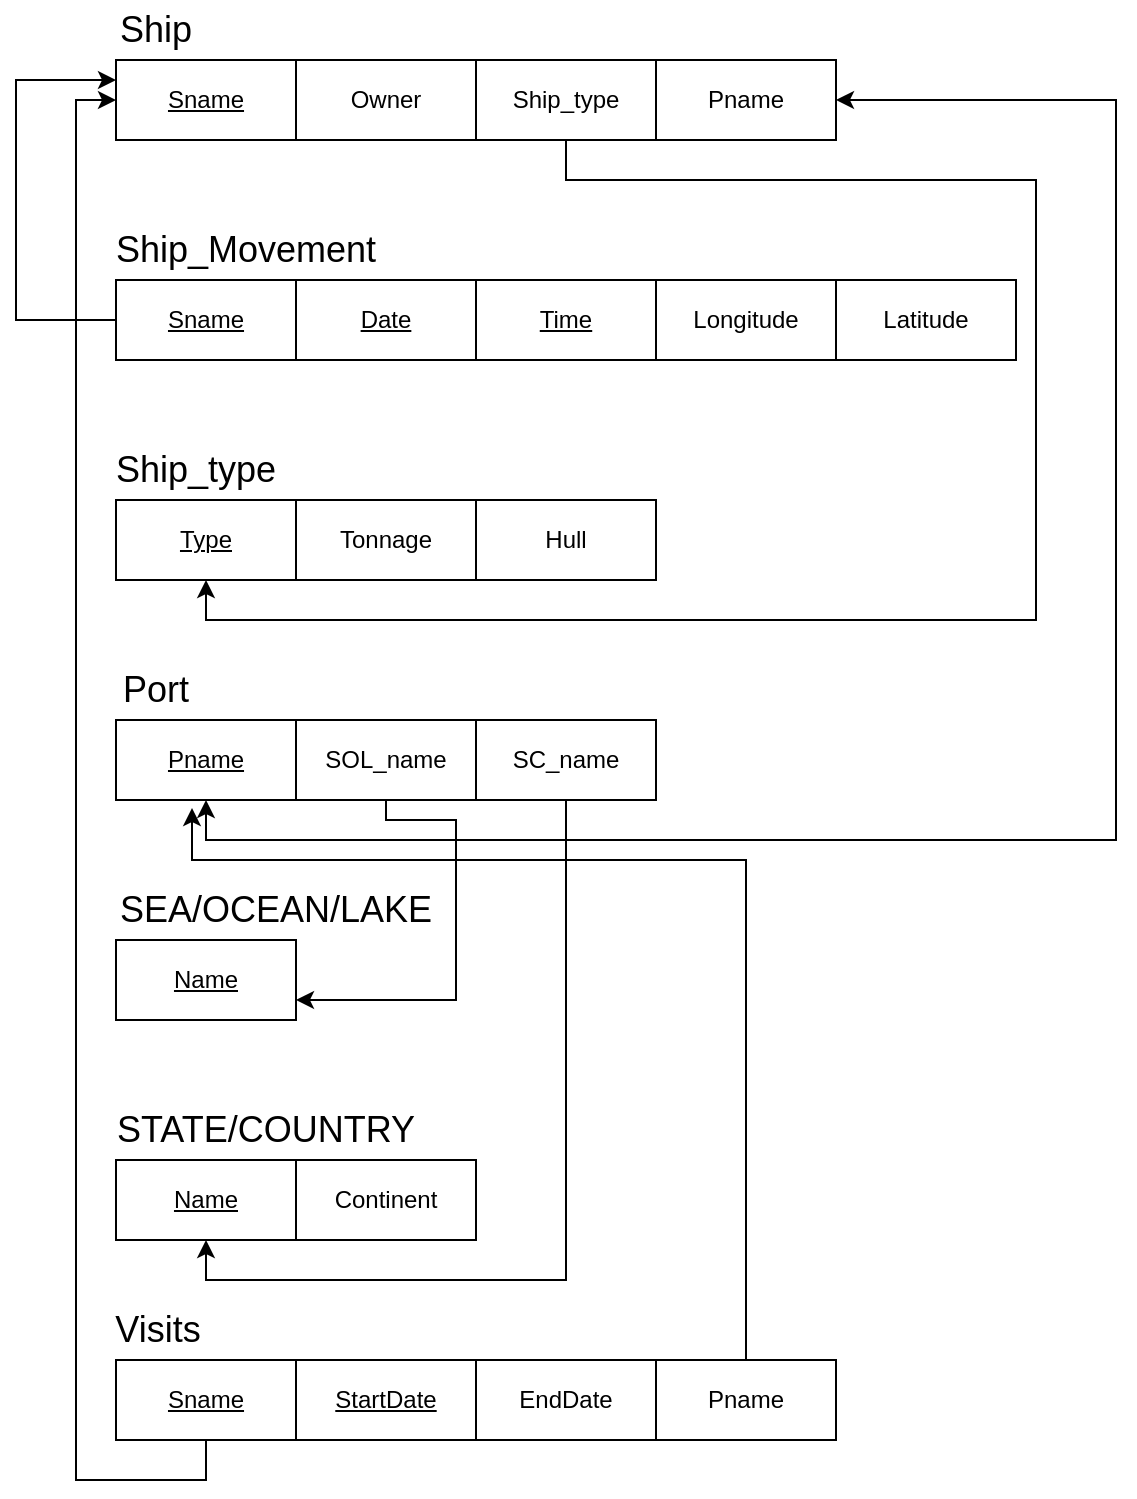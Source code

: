 <mxfile version="14.4.7" type="github">
  <diagram id="gJyXVvCACwAV23tm7yn-" name="Page-1">
    <mxGraphModel dx="1422" dy="705" grid="1" gridSize="10" guides="1" tooltips="1" connect="1" arrows="1" fold="1" page="1" pageScale="1" pageWidth="850" pageHeight="1100" math="0" shadow="0">
      <root>
        <mxCell id="0" />
        <mxCell id="1" parent="0" />
        <mxCell id="1VtM5w_SDw7AZWu6NxiK-1" value="&lt;u&gt;Sname&lt;/u&gt;" style="rounded=0;whiteSpace=wrap;html=1;" vertex="1" parent="1">
          <mxGeometry x="160" y="140" width="90" height="40" as="geometry" />
        </mxCell>
        <mxCell id="1VtM5w_SDw7AZWu6NxiK-2" value="Owner" style="rounded=0;whiteSpace=wrap;html=1;" vertex="1" parent="1">
          <mxGeometry x="250" y="140" width="90" height="40" as="geometry" />
        </mxCell>
        <mxCell id="1VtM5w_SDw7AZWu6NxiK-39" style="edgeStyle=orthogonalEdgeStyle;rounded=0;orthogonalLoop=1;jettySize=auto;html=1;exitX=0.5;exitY=1;exitDx=0;exitDy=0;entryX=0.5;entryY=1;entryDx=0;entryDy=0;" edge="1" parent="1" source="1VtM5w_SDw7AZWu6NxiK-3" target="1VtM5w_SDw7AZWu6NxiK-12">
          <mxGeometry relative="1" as="geometry">
            <Array as="points">
              <mxPoint x="385" y="200" />
              <mxPoint x="620" y="200" />
              <mxPoint x="620" y="420" />
              <mxPoint x="205" y="420" />
            </Array>
          </mxGeometry>
        </mxCell>
        <mxCell id="1VtM5w_SDw7AZWu6NxiK-3" value="Ship_type&lt;span style=&quot;color: rgba(0 , 0 , 0 , 0) ; font-family: monospace ; font-size: 0px&quot;&gt;%3CmxGraphModel%3E%3Croot%3E%3CmxCell%20id%3D%220%22%2F%3E%3CmxCell%20id%3D%221%22%20parent%3D%220%22%2F%3E%3CmxCell%20id%3D%222%22%20value%3D%22Owner%22%20style%3D%22rounded%3D0%3BwhiteSpace%3Dwrap%3Bhtml%3D1%3B%22%20vertex%3D%221%22%20parent%3D%221%22%3E%3CmxGeometry%20x%3D%22250%22%20y%3D%22140%22%20width%3D%2290%22%20height%3D%2240%22%20as%3D%22geometry%22%2F%3E%3C%2FmxCell%3E%3C%2Froot%3E%3C%2FmxGraphModel%3E&lt;/span&gt;&lt;span style=&quot;color: rgba(0 , 0 , 0 , 0) ; font-family: monospace ; font-size: 0px&quot;&gt;%3CmxGraphModel%3E%3Croot%3E%3CmxCell%20id%3D%220%22%2F%3E%3CmxCell%20id%3D%221%22%20parent%3D%220%22%2F%3E%3CmxCell%20id%3D%222%22%20value%3D%22Owner%22%20style%3D%22rounded%3D0%3BwhiteSpace%3Dwrap%3Bhtml%3D1%3B%22%20vertex%3D%221%22%20parent%3D%221%22%3E%3CmxGeometry%20x%3D%22250%22%20y%3D%22140%22%20width%3D%2290%22%20height%3D%2240%22%20as%3D%22geometry%22%2F%3E%3C%2FmxCell%3E%3C%2Froot%3E%3C%2FmxGraphModel%3E&lt;/span&gt;" style="rounded=0;whiteSpace=wrap;html=1;" vertex="1" parent="1">
          <mxGeometry x="340" y="140" width="90" height="40" as="geometry" />
        </mxCell>
        <mxCell id="1VtM5w_SDw7AZWu6NxiK-4" value="Pname" style="rounded=0;whiteSpace=wrap;html=1;" vertex="1" parent="1">
          <mxGeometry x="430" y="140" width="90" height="40" as="geometry" />
        </mxCell>
        <mxCell id="1VtM5w_SDw7AZWu6NxiK-5" value="&lt;font style=&quot;font-size: 18px&quot;&gt;Ship&lt;/font&gt;" style="text;html=1;strokeColor=none;fillColor=none;align=center;verticalAlign=middle;whiteSpace=wrap;rounded=0;" vertex="1" parent="1">
          <mxGeometry x="140" y="110" width="80" height="30" as="geometry" />
        </mxCell>
        <mxCell id="1VtM5w_SDw7AZWu6NxiK-42" style="edgeStyle=orthogonalEdgeStyle;rounded=0;orthogonalLoop=1;jettySize=auto;html=1;exitX=0;exitY=0.5;exitDx=0;exitDy=0;entryX=0;entryY=0.25;entryDx=0;entryDy=0;" edge="1" parent="1" source="1VtM5w_SDw7AZWu6NxiK-6" target="1VtM5w_SDw7AZWu6NxiK-1">
          <mxGeometry relative="1" as="geometry">
            <Array as="points">
              <mxPoint x="110" y="270" />
              <mxPoint x="110" y="150" />
            </Array>
          </mxGeometry>
        </mxCell>
        <mxCell id="1VtM5w_SDw7AZWu6NxiK-6" value="&lt;u&gt;Sname&lt;/u&gt;" style="rounded=0;whiteSpace=wrap;html=1;" vertex="1" parent="1">
          <mxGeometry x="160" y="250" width="90" height="40" as="geometry" />
        </mxCell>
        <mxCell id="1VtM5w_SDw7AZWu6NxiK-7" value="&lt;u&gt;Date&lt;/u&gt;" style="rounded=0;whiteSpace=wrap;html=1;" vertex="1" parent="1">
          <mxGeometry x="250" y="250" width="90" height="40" as="geometry" />
        </mxCell>
        <mxCell id="1VtM5w_SDw7AZWu6NxiK-8" value="&lt;u&gt;Time&lt;/u&gt;" style="rounded=0;whiteSpace=wrap;html=1;" vertex="1" parent="1">
          <mxGeometry x="340" y="250" width="90" height="40" as="geometry" />
        </mxCell>
        <mxCell id="1VtM5w_SDw7AZWu6NxiK-9" value="Longitude" style="rounded=0;whiteSpace=wrap;html=1;" vertex="1" parent="1">
          <mxGeometry x="430" y="250" width="90" height="40" as="geometry" />
        </mxCell>
        <mxCell id="1VtM5w_SDw7AZWu6NxiK-10" value="&lt;font style=&quot;font-size: 18px&quot;&gt;Ship_Movement&lt;/font&gt;" style="text;html=1;strokeColor=none;fillColor=none;align=center;verticalAlign=middle;whiteSpace=wrap;rounded=0;" vertex="1" parent="1">
          <mxGeometry x="185" y="220" width="80" height="30" as="geometry" />
        </mxCell>
        <mxCell id="1VtM5w_SDw7AZWu6NxiK-11" value="Latitude" style="rounded=0;whiteSpace=wrap;html=1;" vertex="1" parent="1">
          <mxGeometry x="520" y="250" width="90" height="40" as="geometry" />
        </mxCell>
        <mxCell id="1VtM5w_SDw7AZWu6NxiK-12" value="&lt;u&gt;Type&lt;/u&gt;" style="rounded=0;whiteSpace=wrap;html=1;" vertex="1" parent="1">
          <mxGeometry x="160" y="360" width="90" height="40" as="geometry" />
        </mxCell>
        <mxCell id="1VtM5w_SDw7AZWu6NxiK-13" value="Tonnage" style="rounded=0;whiteSpace=wrap;html=1;" vertex="1" parent="1">
          <mxGeometry x="250" y="360" width="90" height="40" as="geometry" />
        </mxCell>
        <mxCell id="1VtM5w_SDw7AZWu6NxiK-14" value="Hull" style="rounded=0;whiteSpace=wrap;html=1;" vertex="1" parent="1">
          <mxGeometry x="340" y="360" width="90" height="40" as="geometry" />
        </mxCell>
        <mxCell id="1VtM5w_SDw7AZWu6NxiK-16" value="&lt;font style=&quot;font-size: 18px&quot;&gt;Ship_type&lt;/font&gt;" style="text;html=1;strokeColor=none;fillColor=none;align=center;verticalAlign=middle;whiteSpace=wrap;rounded=0;" vertex="1" parent="1">
          <mxGeometry x="160" y="330" width="80" height="30" as="geometry" />
        </mxCell>
        <mxCell id="1VtM5w_SDw7AZWu6NxiK-37" style="edgeStyle=orthogonalEdgeStyle;rounded=0;orthogonalLoop=1;jettySize=auto;html=1;exitX=0.5;exitY=1;exitDx=0;exitDy=0;entryX=1;entryY=0.5;entryDx=0;entryDy=0;startArrow=classic;startFill=1;" edge="1" parent="1" source="1VtM5w_SDw7AZWu6NxiK-17" target="1VtM5w_SDw7AZWu6NxiK-4">
          <mxGeometry relative="1" as="geometry">
            <mxPoint x="680" y="140" as="targetPoint" />
            <Array as="points">
              <mxPoint x="205" y="530" />
              <mxPoint x="660" y="530" />
              <mxPoint x="660" y="160" />
            </Array>
          </mxGeometry>
        </mxCell>
        <mxCell id="1VtM5w_SDw7AZWu6NxiK-17" value="&lt;u&gt;Pname&lt;/u&gt;" style="rounded=0;whiteSpace=wrap;html=1;" vertex="1" parent="1">
          <mxGeometry x="160" y="470" width="90" height="40" as="geometry" />
        </mxCell>
        <mxCell id="1VtM5w_SDw7AZWu6NxiK-38" style="edgeStyle=orthogonalEdgeStyle;rounded=0;orthogonalLoop=1;jettySize=auto;html=1;exitX=0.5;exitY=1;exitDx=0;exitDy=0;entryX=1;entryY=0.75;entryDx=0;entryDy=0;" edge="1" parent="1" source="1VtM5w_SDw7AZWu6NxiK-18" target="1VtM5w_SDw7AZWu6NxiK-22">
          <mxGeometry relative="1" as="geometry">
            <Array as="points">
              <mxPoint x="295" y="520" />
              <mxPoint x="330" y="520" />
              <mxPoint x="330" y="610" />
            </Array>
          </mxGeometry>
        </mxCell>
        <mxCell id="1VtM5w_SDw7AZWu6NxiK-18" value="SOL_name" style="rounded=0;whiteSpace=wrap;html=1;" vertex="1" parent="1">
          <mxGeometry x="250" y="470" width="90" height="40" as="geometry" />
        </mxCell>
        <mxCell id="1VtM5w_SDw7AZWu6NxiK-41" style="edgeStyle=orthogonalEdgeStyle;rounded=0;orthogonalLoop=1;jettySize=auto;html=1;exitX=0.5;exitY=1;exitDx=0;exitDy=0;entryX=0.5;entryY=1;entryDx=0;entryDy=0;" edge="1" parent="1" source="1VtM5w_SDw7AZWu6NxiK-19" target="1VtM5w_SDw7AZWu6NxiK-26">
          <mxGeometry relative="1" as="geometry" />
        </mxCell>
        <mxCell id="1VtM5w_SDw7AZWu6NxiK-19" value="SC_name" style="rounded=0;whiteSpace=wrap;html=1;" vertex="1" parent="1">
          <mxGeometry x="340" y="470" width="90" height="40" as="geometry" />
        </mxCell>
        <mxCell id="1VtM5w_SDw7AZWu6NxiK-21" value="&lt;font style=&quot;font-size: 18px&quot;&gt;Port&lt;/font&gt;" style="text;html=1;strokeColor=none;fillColor=none;align=center;verticalAlign=middle;whiteSpace=wrap;rounded=0;" vertex="1" parent="1">
          <mxGeometry x="140" y="440" width="80" height="30" as="geometry" />
        </mxCell>
        <mxCell id="1VtM5w_SDw7AZWu6NxiK-22" value="&lt;u&gt;Name&lt;/u&gt;" style="rounded=0;whiteSpace=wrap;html=1;" vertex="1" parent="1">
          <mxGeometry x="160" y="580" width="90" height="40" as="geometry" />
        </mxCell>
        <mxCell id="1VtM5w_SDw7AZWu6NxiK-25" value="&lt;span style=&quot;font-size: 18px&quot;&gt;SEA/OCEAN/LAKE&lt;/span&gt;" style="text;html=1;strokeColor=none;fillColor=none;align=center;verticalAlign=middle;whiteSpace=wrap;rounded=0;" vertex="1" parent="1">
          <mxGeometry x="155" y="550" width="170" height="30" as="geometry" />
        </mxCell>
        <mxCell id="1VtM5w_SDw7AZWu6NxiK-26" value="&lt;u&gt;Name&lt;/u&gt;" style="rounded=0;whiteSpace=wrap;html=1;" vertex="1" parent="1">
          <mxGeometry x="160" y="690" width="90" height="40" as="geometry" />
        </mxCell>
        <mxCell id="1VtM5w_SDw7AZWu6NxiK-27" value="&lt;span style=&quot;font-size: 18px&quot;&gt;STATE/COUNTRY&lt;/span&gt;" style="text;html=1;strokeColor=none;fillColor=none;align=center;verticalAlign=middle;whiteSpace=wrap;rounded=0;" vertex="1" parent="1">
          <mxGeometry x="150" y="660" width="170" height="30" as="geometry" />
        </mxCell>
        <mxCell id="1VtM5w_SDw7AZWu6NxiK-28" value="Continent" style="rounded=0;whiteSpace=wrap;html=1;" vertex="1" parent="1">
          <mxGeometry x="250" y="690" width="90" height="40" as="geometry" />
        </mxCell>
        <mxCell id="1VtM5w_SDw7AZWu6NxiK-35" style="edgeStyle=orthogonalEdgeStyle;rounded=0;orthogonalLoop=1;jettySize=auto;html=1;exitX=0.5;exitY=1;exitDx=0;exitDy=0;entryX=0;entryY=0.5;entryDx=0;entryDy=0;" edge="1" parent="1" source="1VtM5w_SDw7AZWu6NxiK-29" target="1VtM5w_SDw7AZWu6NxiK-1">
          <mxGeometry relative="1" as="geometry">
            <mxPoint x="130" y="190" as="targetPoint" />
          </mxGeometry>
        </mxCell>
        <mxCell id="1VtM5w_SDw7AZWu6NxiK-29" value="&lt;u&gt;Sname&lt;/u&gt;" style="rounded=0;whiteSpace=wrap;html=1;" vertex="1" parent="1">
          <mxGeometry x="160" y="790" width="90" height="40" as="geometry" />
        </mxCell>
        <mxCell id="1VtM5w_SDw7AZWu6NxiK-30" value="&lt;u&gt;StartDate&lt;/u&gt;" style="rounded=0;whiteSpace=wrap;html=1;" vertex="1" parent="1">
          <mxGeometry x="250" y="790" width="90" height="40" as="geometry" />
        </mxCell>
        <mxCell id="1VtM5w_SDw7AZWu6NxiK-31" value="EndDate" style="rounded=0;whiteSpace=wrap;html=1;" vertex="1" parent="1">
          <mxGeometry x="340" y="790" width="90" height="40" as="geometry" />
        </mxCell>
        <mxCell id="1VtM5w_SDw7AZWu6NxiK-32" value="&lt;span style=&quot;font-size: 18px&quot;&gt;Visits&lt;/span&gt;" style="text;html=1;strokeColor=none;fillColor=none;align=center;verticalAlign=middle;whiteSpace=wrap;rounded=0;" vertex="1" parent="1">
          <mxGeometry x="141" y="760" width="80" height="30" as="geometry" />
        </mxCell>
        <mxCell id="1VtM5w_SDw7AZWu6NxiK-40" style="edgeStyle=orthogonalEdgeStyle;rounded=0;orthogonalLoop=1;jettySize=auto;html=1;exitX=0.5;exitY=0;exitDx=0;exitDy=0;" edge="1" parent="1" source="1VtM5w_SDw7AZWu6NxiK-34">
          <mxGeometry relative="1" as="geometry">
            <mxPoint x="198" y="514" as="targetPoint" />
            <Array as="points">
              <mxPoint x="475" y="540" />
              <mxPoint x="198" y="540" />
            </Array>
          </mxGeometry>
        </mxCell>
        <mxCell id="1VtM5w_SDw7AZWu6NxiK-34" value="Pname" style="rounded=0;whiteSpace=wrap;html=1;" vertex="1" parent="1">
          <mxGeometry x="430" y="790" width="90" height="40" as="geometry" />
        </mxCell>
      </root>
    </mxGraphModel>
  </diagram>
</mxfile>
